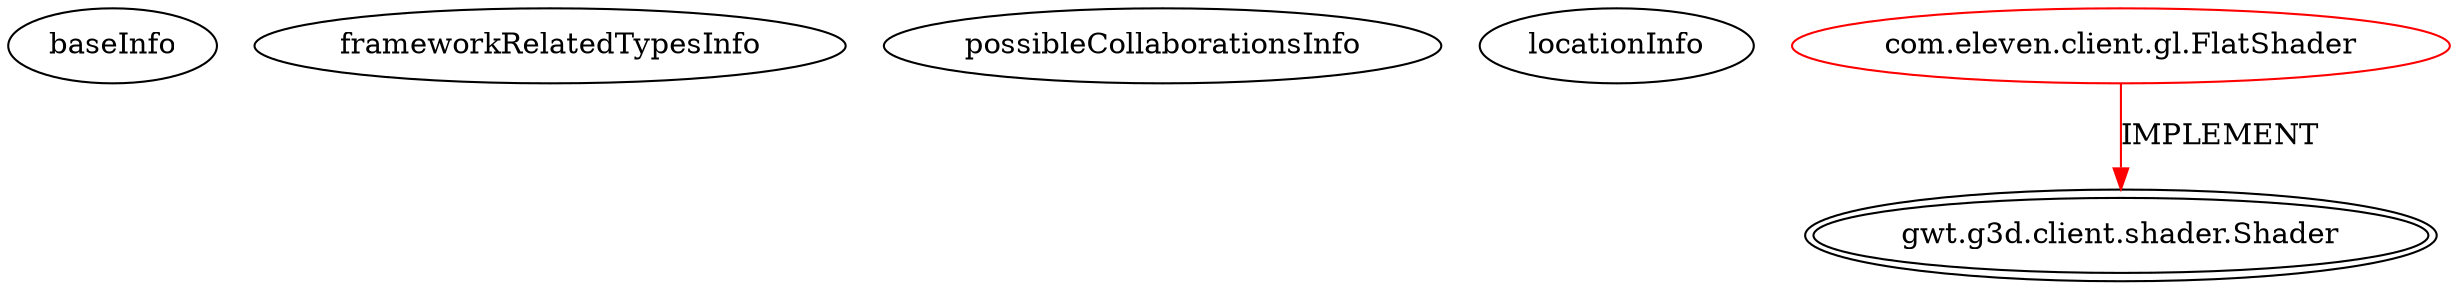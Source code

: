 digraph {
baseInfo[graphId=4308,category="extension_graph",isAnonymous=false,possibleRelation=false]
frameworkRelatedTypesInfo[0="gwt.g3d.client.shader.Shader"]
possibleCollaborationsInfo[]
locationInfo[projectName="pkamenarsky-ocean",filePath="/pkamenarsky-ocean/ocean-master/src/com/eleven/client/gl/FlatShader.java",contextSignature="FlatShader",graphId="4308"]
0[label="com.eleven.client.gl.FlatShader",vertexType="ROOT_CLIENT_CLASS_DECLARATION",isFrameworkType=false,color=red]
1[label="gwt.g3d.client.shader.Shader",vertexType="FRAMEWORK_INTERFACE_TYPE",isFrameworkType=true,peripheries=2]
0->1[label="IMPLEMENT",color=red]
}
